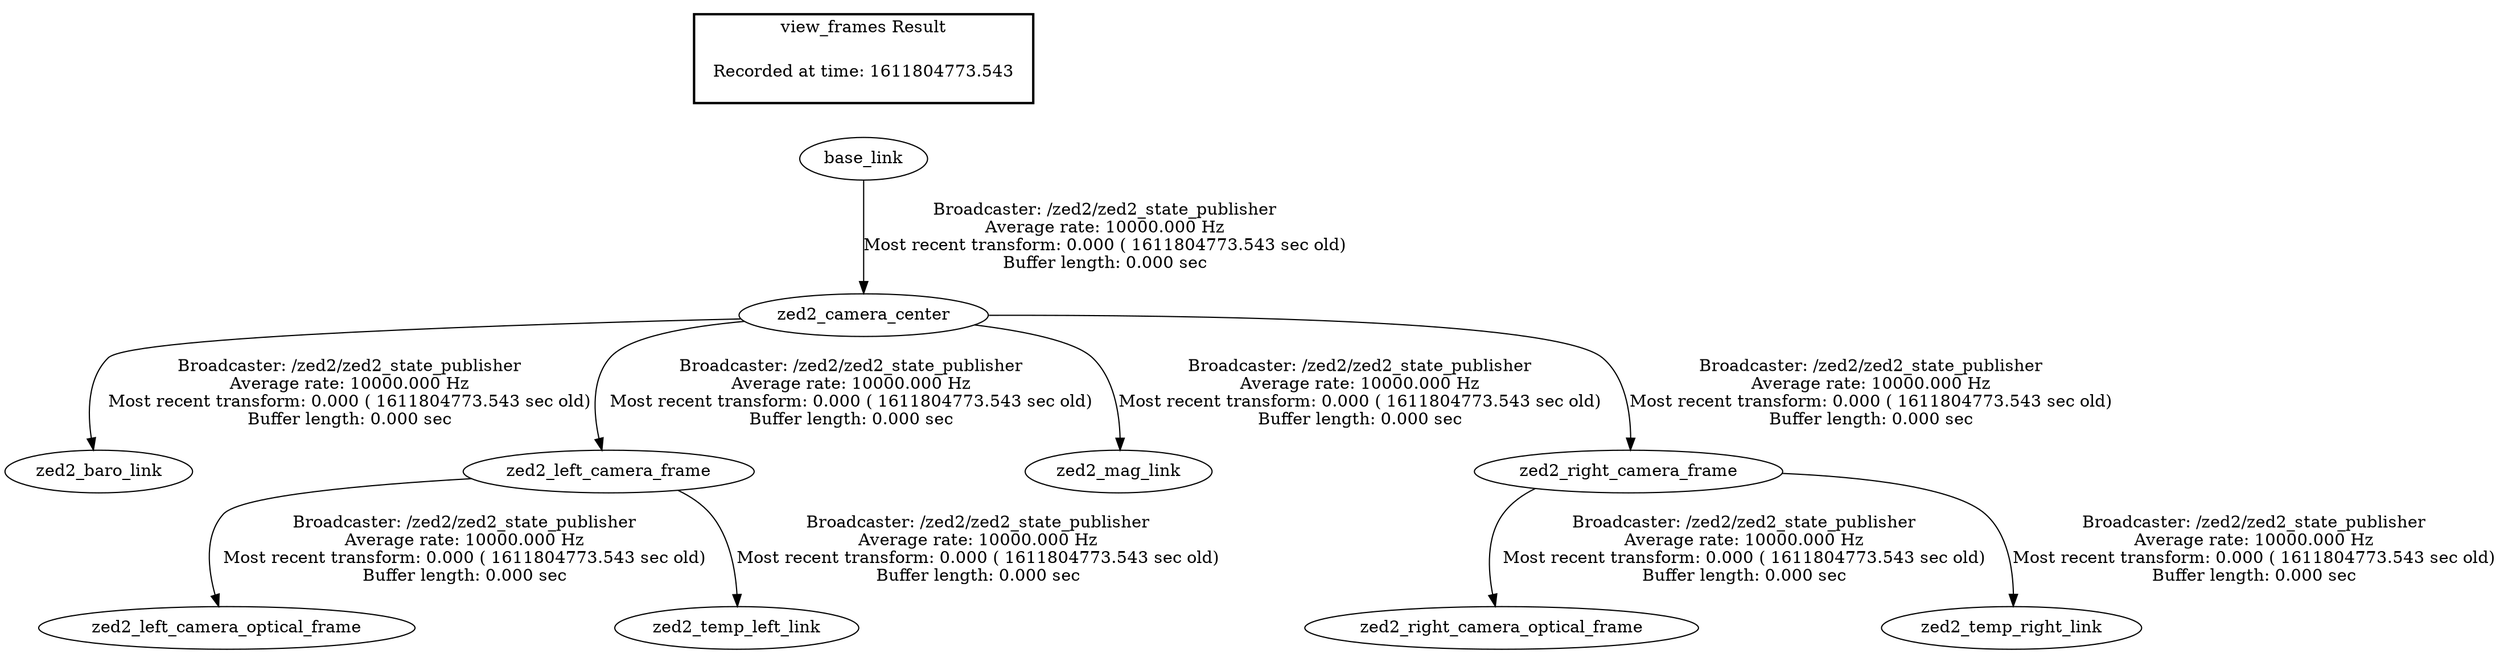 digraph G {
"zed2_camera_center" -> "zed2_baro_link"[label="Broadcaster: /zed2/zed2_state_publisher\nAverage rate: 10000.000 Hz\nMost recent transform: 0.000 ( 1611804773.543 sec old)\nBuffer length: 0.000 sec\n"];
"base_link" -> "zed2_camera_center"[label="Broadcaster: /zed2/zed2_state_publisher\nAverage rate: 10000.000 Hz\nMost recent transform: 0.000 ( 1611804773.543 sec old)\nBuffer length: 0.000 sec\n"];
"zed2_camera_center" -> "zed2_left_camera_frame"[label="Broadcaster: /zed2/zed2_state_publisher\nAverage rate: 10000.000 Hz\nMost recent transform: 0.000 ( 1611804773.543 sec old)\nBuffer length: 0.000 sec\n"];
"zed2_left_camera_frame" -> "zed2_left_camera_optical_frame"[label="Broadcaster: /zed2/zed2_state_publisher\nAverage rate: 10000.000 Hz\nMost recent transform: 0.000 ( 1611804773.543 sec old)\nBuffer length: 0.000 sec\n"];
"zed2_camera_center" -> "zed2_mag_link"[label="Broadcaster: /zed2/zed2_state_publisher\nAverage rate: 10000.000 Hz\nMost recent transform: 0.000 ( 1611804773.543 sec old)\nBuffer length: 0.000 sec\n"];
"zed2_camera_center" -> "zed2_right_camera_frame"[label="Broadcaster: /zed2/zed2_state_publisher\nAverage rate: 10000.000 Hz\nMost recent transform: 0.000 ( 1611804773.543 sec old)\nBuffer length: 0.000 sec\n"];
"zed2_right_camera_frame" -> "zed2_right_camera_optical_frame"[label="Broadcaster: /zed2/zed2_state_publisher\nAverage rate: 10000.000 Hz\nMost recent transform: 0.000 ( 1611804773.543 sec old)\nBuffer length: 0.000 sec\n"];
"zed2_left_camera_frame" -> "zed2_temp_left_link"[label="Broadcaster: /zed2/zed2_state_publisher\nAverage rate: 10000.000 Hz\nMost recent transform: 0.000 ( 1611804773.543 sec old)\nBuffer length: 0.000 sec\n"];
"zed2_right_camera_frame" -> "zed2_temp_right_link"[label="Broadcaster: /zed2/zed2_state_publisher\nAverage rate: 10000.000 Hz\nMost recent transform: 0.000 ( 1611804773.543 sec old)\nBuffer length: 0.000 sec\n"];
edge [style=invis];
 subgraph cluster_legend { style=bold; color=black; label ="view_frames Result";
"Recorded at time: 1611804773.543"[ shape=plaintext ] ;
 }->"base_link";
}